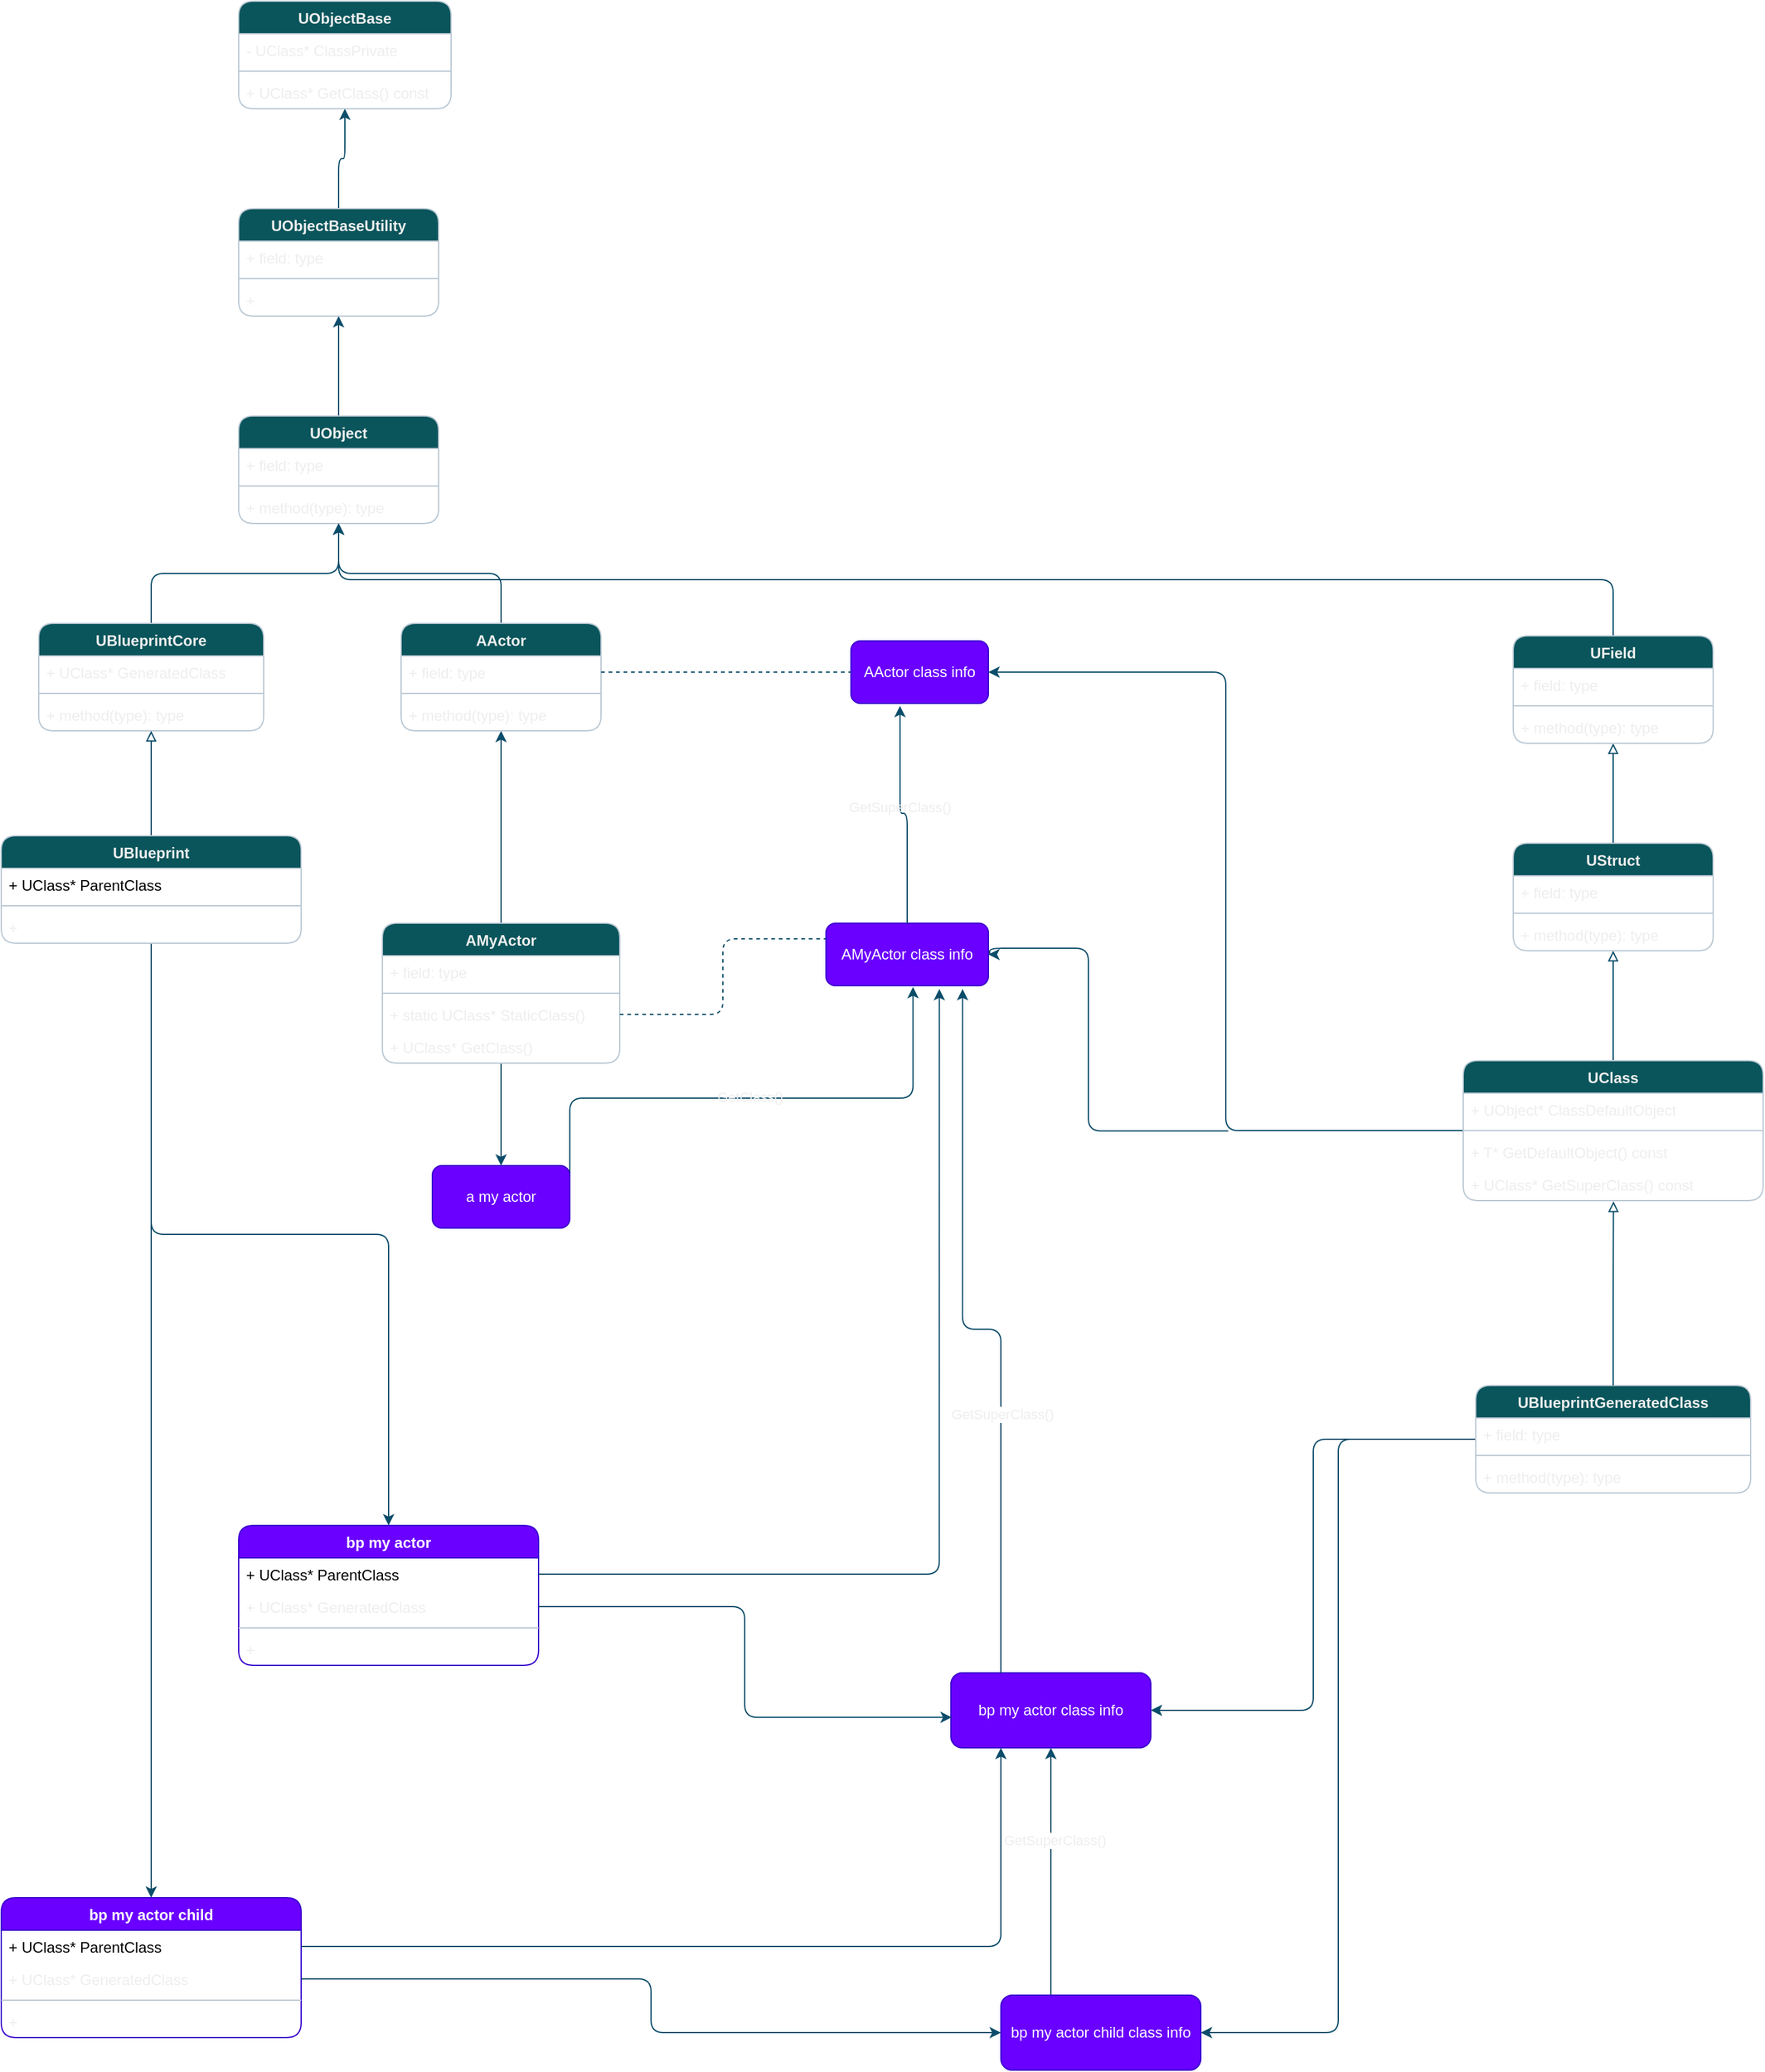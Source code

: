<mxfile version="24.4.0" type="device">
  <diagram name="Page-1" id="aXxR30FKltMJqdQgvTbn">
    <mxGraphModel dx="2074" dy="1614" grid="1" gridSize="10" guides="1" tooltips="1" connect="1" arrows="1" fold="1" page="0" pageScale="1" pageWidth="850" pageHeight="1100" math="0" shadow="0">
      <root>
        <mxCell id="0" />
        <mxCell id="1" parent="0" />
        <mxCell id="nMPPfmL9LlmeurKJ44Nz-32" value="" style="edgeStyle=orthogonalEdgeStyle;rounded=1;orthogonalLoop=1;jettySize=auto;html=1;labelBackgroundColor=none;strokeColor=#0B4D6A;fontColor=default;" parent="1" source="nMPPfmL9LlmeurKJ44Nz-8" target="nMPPfmL9LlmeurKJ44Nz-28" edge="1">
          <mxGeometry relative="1" as="geometry" />
        </mxCell>
        <mxCell id="nMPPfmL9LlmeurKJ44Nz-8" value="UBlueprintCore" style="swimlane;fontStyle=1;align=center;verticalAlign=top;childLayout=stackLayout;horizontal=1;startSize=26;horizontalStack=0;resizeParent=1;resizeParentMax=0;resizeLast=0;collapsible=1;marginBottom=0;whiteSpace=wrap;html=1;labelBackgroundColor=none;fillColor=#09555B;strokeColor=#BAC8D3;fontColor=#EEEEEE;rounded=1;" parent="1" vertex="1">
          <mxGeometry x="150" y="130" width="180" height="86" as="geometry" />
        </mxCell>
        <mxCell id="nMPPfmL9LlmeurKJ44Nz-9" value="+ UClass* GeneratedClass" style="text;strokeColor=none;fillColor=none;align=left;verticalAlign=top;spacingLeft=4;spacingRight=4;overflow=hidden;rotatable=0;points=[[0,0.5],[1,0.5]];portConstraint=eastwest;whiteSpace=wrap;html=1;labelBackgroundColor=none;fontColor=#EEEEEE;rounded=1;" parent="nMPPfmL9LlmeurKJ44Nz-8" vertex="1">
          <mxGeometry y="26" width="180" height="26" as="geometry" />
        </mxCell>
        <mxCell id="nMPPfmL9LlmeurKJ44Nz-10" value="" style="line;strokeWidth=1;fillColor=none;align=left;verticalAlign=middle;spacingTop=-1;spacingLeft=3;spacingRight=3;rotatable=0;labelPosition=right;points=[];portConstraint=eastwest;strokeColor=#BAC8D3;labelBackgroundColor=none;fontColor=#EEEEEE;rounded=1;" parent="nMPPfmL9LlmeurKJ44Nz-8" vertex="1">
          <mxGeometry y="52" width="180" height="8" as="geometry" />
        </mxCell>
        <mxCell id="nMPPfmL9LlmeurKJ44Nz-11" value="+ method(type): type" style="text;strokeColor=none;fillColor=none;align=left;verticalAlign=top;spacingLeft=4;spacingRight=4;overflow=hidden;rotatable=0;points=[[0,0.5],[1,0.5]];portConstraint=eastwest;whiteSpace=wrap;html=1;labelBackgroundColor=none;fontColor=#EEEEEE;rounded=1;" parent="nMPPfmL9LlmeurKJ44Nz-8" vertex="1">
          <mxGeometry y="60" width="180" height="26" as="geometry" />
        </mxCell>
        <mxCell id="LPlyv8Sqzmr4wHO1k-9q-78" style="edgeStyle=orthogonalEdgeStyle;rounded=1;orthogonalLoop=1;jettySize=auto;html=1;entryX=1;entryY=0.5;entryDx=0;entryDy=0;strokeColor=#0B4D6A;" parent="1" source="nMPPfmL9LlmeurKJ44Nz-23" target="LPlyv8Sqzmr4wHO1k-9q-77" edge="1">
          <mxGeometry relative="1" as="geometry" />
        </mxCell>
        <mxCell id="LPlyv8Sqzmr4wHO1k-9q-83" style="edgeStyle=orthogonalEdgeStyle;rounded=1;orthogonalLoop=1;jettySize=auto;html=1;entryX=1;entryY=0.5;entryDx=0;entryDy=0;strokeColor=#0B4D6A;" parent="1" source="nMPPfmL9LlmeurKJ44Nz-23" target="LPlyv8Sqzmr4wHO1k-9q-82" edge="1">
          <mxGeometry relative="1" as="geometry" />
        </mxCell>
        <mxCell id="nMPPfmL9LlmeurKJ44Nz-23" value="UBlueprintGeneratedClass" style="swimlane;fontStyle=1;align=center;verticalAlign=top;childLayout=stackLayout;horizontal=1;startSize=26;horizontalStack=0;resizeParent=1;resizeParentMax=0;resizeLast=0;collapsible=1;marginBottom=0;whiteSpace=wrap;html=1;labelBackgroundColor=none;fillColor=#09555B;strokeColor=#BAC8D3;fontColor=#EEEEEE;rounded=1;" parent="1" vertex="1">
          <mxGeometry x="1300" y="740" width="220" height="86" as="geometry" />
        </mxCell>
        <mxCell id="nMPPfmL9LlmeurKJ44Nz-24" value="+ field: type" style="text;strokeColor=none;fillColor=none;align=left;verticalAlign=top;spacingLeft=4;spacingRight=4;overflow=hidden;rotatable=0;points=[[0,0.5],[1,0.5]];portConstraint=eastwest;whiteSpace=wrap;html=1;labelBackgroundColor=none;fontColor=#EEEEEE;rounded=1;" parent="nMPPfmL9LlmeurKJ44Nz-23" vertex="1">
          <mxGeometry y="26" width="220" height="26" as="geometry" />
        </mxCell>
        <mxCell id="nMPPfmL9LlmeurKJ44Nz-25" value="" style="line;strokeWidth=1;fillColor=none;align=left;verticalAlign=middle;spacingTop=-1;spacingLeft=3;spacingRight=3;rotatable=0;labelPosition=right;points=[];portConstraint=eastwest;strokeColor=#BAC8D3;labelBackgroundColor=none;fontColor=#EEEEEE;rounded=1;" parent="nMPPfmL9LlmeurKJ44Nz-23" vertex="1">
          <mxGeometry y="52" width="220" height="8" as="geometry" />
        </mxCell>
        <mxCell id="nMPPfmL9LlmeurKJ44Nz-26" value="+ method(type): type" style="text;strokeColor=none;fillColor=none;align=left;verticalAlign=top;spacingLeft=4;spacingRight=4;overflow=hidden;rotatable=0;points=[[0,0.5],[1,0.5]];portConstraint=eastwest;whiteSpace=wrap;html=1;labelBackgroundColor=none;fontColor=#EEEEEE;rounded=1;" parent="nMPPfmL9LlmeurKJ44Nz-23" vertex="1">
          <mxGeometry y="60" width="220" height="26" as="geometry" />
        </mxCell>
        <mxCell id="LPlyv8Sqzmr4wHO1k-9q-5" value="" style="edgeStyle=orthogonalEdgeStyle;rounded=1;orthogonalLoop=1;jettySize=auto;html=1;labelBackgroundColor=none;strokeColor=#0B4D6A;fontColor=default;" parent="1" source="nMPPfmL9LlmeurKJ44Nz-28" target="LPlyv8Sqzmr4wHO1k-9q-1" edge="1">
          <mxGeometry relative="1" as="geometry" />
        </mxCell>
        <mxCell id="nMPPfmL9LlmeurKJ44Nz-28" value="UObject" style="swimlane;fontStyle=1;align=center;verticalAlign=top;childLayout=stackLayout;horizontal=1;startSize=26;horizontalStack=0;resizeParent=1;resizeParentMax=0;resizeLast=0;collapsible=1;marginBottom=0;whiteSpace=wrap;html=1;labelBackgroundColor=none;fillColor=#09555B;strokeColor=#BAC8D3;fontColor=#EEEEEE;rounded=1;" parent="1" vertex="1">
          <mxGeometry x="310" y="-36" width="160" height="86" as="geometry" />
        </mxCell>
        <mxCell id="nMPPfmL9LlmeurKJ44Nz-29" value="+ field: type" style="text;strokeColor=none;fillColor=none;align=left;verticalAlign=top;spacingLeft=4;spacingRight=4;overflow=hidden;rotatable=0;points=[[0,0.5],[1,0.5]];portConstraint=eastwest;whiteSpace=wrap;html=1;labelBackgroundColor=none;fontColor=#EEEEEE;rounded=1;" parent="nMPPfmL9LlmeurKJ44Nz-28" vertex="1">
          <mxGeometry y="26" width="160" height="26" as="geometry" />
        </mxCell>
        <mxCell id="nMPPfmL9LlmeurKJ44Nz-30" value="" style="line;strokeWidth=1;fillColor=none;align=left;verticalAlign=middle;spacingTop=-1;spacingLeft=3;spacingRight=3;rotatable=0;labelPosition=right;points=[];portConstraint=eastwest;strokeColor=#BAC8D3;labelBackgroundColor=none;fontColor=#EEEEEE;rounded=1;" parent="nMPPfmL9LlmeurKJ44Nz-28" vertex="1">
          <mxGeometry y="52" width="160" height="8" as="geometry" />
        </mxCell>
        <mxCell id="nMPPfmL9LlmeurKJ44Nz-31" value="+ method(type): type" style="text;strokeColor=none;fillColor=none;align=left;verticalAlign=top;spacingLeft=4;spacingRight=4;overflow=hidden;rotatable=0;points=[[0,0.5],[1,0.5]];portConstraint=eastwest;whiteSpace=wrap;html=1;labelBackgroundColor=none;fontColor=#EEEEEE;rounded=1;" parent="nMPPfmL9LlmeurKJ44Nz-28" vertex="1">
          <mxGeometry y="60" width="160" height="26" as="geometry" />
        </mxCell>
        <mxCell id="nMPPfmL9LlmeurKJ44Nz-52" value="" style="edgeStyle=orthogonalEdgeStyle;rounded=1;orthogonalLoop=1;jettySize=auto;html=1;labelBackgroundColor=none;strokeColor=#0B4D6A;fontColor=default;" parent="1" source="nMPPfmL9LlmeurKJ44Nz-48" target="nMPPfmL9LlmeurKJ44Nz-44" edge="1">
          <mxGeometry relative="1" as="geometry" />
        </mxCell>
        <mxCell id="nMPPfmL9LlmeurKJ44Nz-53" style="edgeStyle=orthogonalEdgeStyle;rounded=1;orthogonalLoop=1;jettySize=auto;html=1;exitX=0.5;exitY=0;exitDx=0;exitDy=0;labelBackgroundColor=none;strokeColor=#0B4D6A;fontColor=default;" parent="1" source="nMPPfmL9LlmeurKJ44Nz-44" target="nMPPfmL9LlmeurKJ44Nz-28" edge="1">
          <mxGeometry relative="1" as="geometry" />
        </mxCell>
        <mxCell id="nMPPfmL9LlmeurKJ44Nz-44" value="AActor" style="swimlane;fontStyle=1;align=center;verticalAlign=top;childLayout=stackLayout;horizontal=1;startSize=26;horizontalStack=0;resizeParent=1;resizeParentMax=0;resizeLast=0;collapsible=1;marginBottom=0;whiteSpace=wrap;html=1;labelBackgroundColor=none;fillColor=#09555B;strokeColor=#BAC8D3;fontColor=#EEEEEE;rounded=1;" parent="1" vertex="1">
          <mxGeometry x="440" y="130" width="160" height="86" as="geometry" />
        </mxCell>
        <mxCell id="nMPPfmL9LlmeurKJ44Nz-45" value="+ field: type" style="text;strokeColor=none;fillColor=none;align=left;verticalAlign=top;spacingLeft=4;spacingRight=4;overflow=hidden;rotatable=0;points=[[0,0.5],[1,0.5]];portConstraint=eastwest;whiteSpace=wrap;html=1;labelBackgroundColor=none;fontColor=#EEEEEE;rounded=1;" parent="nMPPfmL9LlmeurKJ44Nz-44" vertex="1">
          <mxGeometry y="26" width="160" height="26" as="geometry" />
        </mxCell>
        <mxCell id="nMPPfmL9LlmeurKJ44Nz-46" value="" style="line;strokeWidth=1;fillColor=none;align=left;verticalAlign=middle;spacingTop=-1;spacingLeft=3;spacingRight=3;rotatable=0;labelPosition=right;points=[];portConstraint=eastwest;strokeColor=#BAC8D3;labelBackgroundColor=none;fontColor=#EEEEEE;rounded=1;" parent="nMPPfmL9LlmeurKJ44Nz-44" vertex="1">
          <mxGeometry y="52" width="160" height="8" as="geometry" />
        </mxCell>
        <mxCell id="nMPPfmL9LlmeurKJ44Nz-47" value="+ method(type): type" style="text;strokeColor=none;fillColor=none;align=left;verticalAlign=top;spacingLeft=4;spacingRight=4;overflow=hidden;rotatable=0;points=[[0,0.5],[1,0.5]];portConstraint=eastwest;whiteSpace=wrap;html=1;labelBackgroundColor=none;fontColor=#EEEEEE;rounded=1;" parent="nMPPfmL9LlmeurKJ44Nz-44" vertex="1">
          <mxGeometry y="60" width="160" height="26" as="geometry" />
        </mxCell>
        <mxCell id="LPlyv8Sqzmr4wHO1k-9q-15" value="" style="edgeStyle=orthogonalEdgeStyle;rounded=1;orthogonalLoop=1;jettySize=auto;html=1;entryX=0.5;entryY=0;entryDx=0;entryDy=0;labelBackgroundColor=none;strokeColor=#0B4D6A;fontColor=default;" parent="1" source="nMPPfmL9LlmeurKJ44Nz-48" target="LPlyv8Sqzmr4wHO1k-9q-25" edge="1">
          <mxGeometry relative="1" as="geometry">
            <mxPoint x="545.0" y="514" as="targetPoint" />
          </mxGeometry>
        </mxCell>
        <mxCell id="nMPPfmL9LlmeurKJ44Nz-48" value="AMyActor" style="swimlane;fontStyle=1;align=center;verticalAlign=top;childLayout=stackLayout;horizontal=1;startSize=26;horizontalStack=0;resizeParent=1;resizeParentMax=0;resizeLast=0;collapsible=1;marginBottom=0;whiteSpace=wrap;html=1;labelBackgroundColor=none;fillColor=#09555B;strokeColor=#BAC8D3;fontColor=#EEEEEE;rounded=1;" parent="1" vertex="1">
          <mxGeometry x="425" y="370" width="190" height="112" as="geometry" />
        </mxCell>
        <mxCell id="nMPPfmL9LlmeurKJ44Nz-49" value="+ field: type" style="text;strokeColor=none;fillColor=none;align=left;verticalAlign=top;spacingLeft=4;spacingRight=4;overflow=hidden;rotatable=0;points=[[0,0.5],[1,0.5]];portConstraint=eastwest;whiteSpace=wrap;html=1;labelBackgroundColor=none;fontColor=#EEEEEE;rounded=1;" parent="nMPPfmL9LlmeurKJ44Nz-48" vertex="1">
          <mxGeometry y="26" width="190" height="26" as="geometry" />
        </mxCell>
        <mxCell id="nMPPfmL9LlmeurKJ44Nz-50" value="" style="line;strokeWidth=1;fillColor=none;align=left;verticalAlign=middle;spacingTop=-1;spacingLeft=3;spacingRight=3;rotatable=0;labelPosition=right;points=[];portConstraint=eastwest;strokeColor=#BAC8D3;labelBackgroundColor=none;fontColor=#EEEEEE;rounded=1;" parent="nMPPfmL9LlmeurKJ44Nz-48" vertex="1">
          <mxGeometry y="52" width="190" height="8" as="geometry" />
        </mxCell>
        <mxCell id="nMPPfmL9LlmeurKJ44Nz-51" value="+ static UClass* StaticClass()" style="text;strokeColor=none;fillColor=none;align=left;verticalAlign=top;spacingLeft=4;spacingRight=4;overflow=hidden;rotatable=0;points=[[0,0.5],[1,0.5]];portConstraint=eastwest;whiteSpace=wrap;html=1;labelBackgroundColor=none;fontColor=#EEEEEE;rounded=1;" parent="nMPPfmL9LlmeurKJ44Nz-48" vertex="1">
          <mxGeometry y="60" width="190" height="26" as="geometry" />
        </mxCell>
        <mxCell id="LPlyv8Sqzmr4wHO1k-9q-24" value="+ UClass* GetClass()" style="text;strokeColor=none;fillColor=none;align=left;verticalAlign=top;spacingLeft=4;spacingRight=4;overflow=hidden;rotatable=0;points=[[0,0.5],[1,0.5]];portConstraint=eastwest;whiteSpace=wrap;html=1;labelBackgroundColor=none;fontColor=#EEEEEE;rounded=1;" parent="nMPPfmL9LlmeurKJ44Nz-48" vertex="1">
          <mxGeometry y="86" width="190" height="26" as="geometry" />
        </mxCell>
        <mxCell id="nMPPfmL9LlmeurKJ44Nz-62" value="" style="edgeStyle=orthogonalEdgeStyle;rounded=1;orthogonalLoop=1;jettySize=auto;html=1;endArrow=block;endFill=0;labelBackgroundColor=none;strokeColor=#0B4D6A;fontColor=default;" parent="1" source="nMPPfmL9LlmeurKJ44Nz-58" target="nMPPfmL9LlmeurKJ44Nz-54" edge="1">
          <mxGeometry relative="1" as="geometry" />
        </mxCell>
        <mxCell id="nMPPfmL9LlmeurKJ44Nz-68" style="edgeStyle=orthogonalEdgeStyle;rounded=1;orthogonalLoop=1;jettySize=auto;html=1;exitX=0.5;exitY=0;exitDx=0;exitDy=0;labelBackgroundColor=none;strokeColor=#0B4D6A;fontColor=default;" parent="1" source="nMPPfmL9LlmeurKJ44Nz-54" target="nMPPfmL9LlmeurKJ44Nz-28" edge="1">
          <mxGeometry relative="1" as="geometry" />
        </mxCell>
        <mxCell id="nMPPfmL9LlmeurKJ44Nz-54" value="UField" style="swimlane;fontStyle=1;align=center;verticalAlign=top;childLayout=stackLayout;horizontal=1;startSize=26;horizontalStack=0;resizeParent=1;resizeParentMax=0;resizeLast=0;collapsible=1;marginBottom=0;whiteSpace=wrap;html=1;labelBackgroundColor=none;fillColor=#09555B;strokeColor=#BAC8D3;fontColor=#EEEEEE;rounded=1;" parent="1" vertex="1">
          <mxGeometry x="1330" y="140" width="160" height="86" as="geometry" />
        </mxCell>
        <mxCell id="nMPPfmL9LlmeurKJ44Nz-55" value="+ field: type" style="text;strokeColor=none;fillColor=none;align=left;verticalAlign=top;spacingLeft=4;spacingRight=4;overflow=hidden;rotatable=0;points=[[0,0.5],[1,0.5]];portConstraint=eastwest;whiteSpace=wrap;html=1;labelBackgroundColor=none;fontColor=#EEEEEE;rounded=1;" parent="nMPPfmL9LlmeurKJ44Nz-54" vertex="1">
          <mxGeometry y="26" width="160" height="26" as="geometry" />
        </mxCell>
        <mxCell id="nMPPfmL9LlmeurKJ44Nz-56" value="" style="line;strokeWidth=1;fillColor=none;align=left;verticalAlign=middle;spacingTop=-1;spacingLeft=3;spacingRight=3;rotatable=0;labelPosition=right;points=[];portConstraint=eastwest;strokeColor=#BAC8D3;labelBackgroundColor=none;fontColor=#EEEEEE;rounded=1;" parent="nMPPfmL9LlmeurKJ44Nz-54" vertex="1">
          <mxGeometry y="52" width="160" height="8" as="geometry" />
        </mxCell>
        <mxCell id="nMPPfmL9LlmeurKJ44Nz-57" value="+ method(type): type" style="text;strokeColor=none;fillColor=none;align=left;verticalAlign=top;spacingLeft=4;spacingRight=4;overflow=hidden;rotatable=0;points=[[0,0.5],[1,0.5]];portConstraint=eastwest;whiteSpace=wrap;html=1;labelBackgroundColor=none;fontColor=#EEEEEE;rounded=1;" parent="nMPPfmL9LlmeurKJ44Nz-54" vertex="1">
          <mxGeometry y="60" width="160" height="26" as="geometry" />
        </mxCell>
        <mxCell id="nMPPfmL9LlmeurKJ44Nz-67" value="" style="edgeStyle=orthogonalEdgeStyle;rounded=1;orthogonalLoop=1;jettySize=auto;html=1;endArrow=block;endFill=0;labelBackgroundColor=none;strokeColor=#0B4D6A;fontColor=default;" parent="1" source="nMPPfmL9LlmeurKJ44Nz-63" target="nMPPfmL9LlmeurKJ44Nz-58" edge="1">
          <mxGeometry relative="1" as="geometry" />
        </mxCell>
        <mxCell id="nMPPfmL9LlmeurKJ44Nz-58" value="UStruct" style="swimlane;fontStyle=1;align=center;verticalAlign=top;childLayout=stackLayout;horizontal=1;startSize=26;horizontalStack=0;resizeParent=1;resizeParentMax=0;resizeLast=0;collapsible=1;marginBottom=0;whiteSpace=wrap;html=1;labelBackgroundColor=none;fillColor=#09555B;strokeColor=#BAC8D3;fontColor=#EEEEEE;rounded=1;" parent="1" vertex="1">
          <mxGeometry x="1330" y="306" width="160" height="86" as="geometry">
            <mxRectangle x="1100" y="306" width="80" height="30" as="alternateBounds" />
          </mxGeometry>
        </mxCell>
        <mxCell id="nMPPfmL9LlmeurKJ44Nz-59" value="+ field: type" style="text;strokeColor=none;fillColor=none;align=left;verticalAlign=top;spacingLeft=4;spacingRight=4;overflow=hidden;rotatable=0;points=[[0,0.5],[1,0.5]];portConstraint=eastwest;whiteSpace=wrap;html=1;labelBackgroundColor=none;fontColor=#EEEEEE;rounded=1;" parent="nMPPfmL9LlmeurKJ44Nz-58" vertex="1">
          <mxGeometry y="26" width="160" height="26" as="geometry" />
        </mxCell>
        <mxCell id="nMPPfmL9LlmeurKJ44Nz-60" value="" style="line;strokeWidth=1;fillColor=none;align=left;verticalAlign=middle;spacingTop=-1;spacingLeft=3;spacingRight=3;rotatable=0;labelPosition=right;points=[];portConstraint=eastwest;strokeColor=#BAC8D3;labelBackgroundColor=none;fontColor=#EEEEEE;rounded=1;" parent="nMPPfmL9LlmeurKJ44Nz-58" vertex="1">
          <mxGeometry y="52" width="160" height="8" as="geometry" />
        </mxCell>
        <mxCell id="nMPPfmL9LlmeurKJ44Nz-61" value="+ method(type): type" style="text;strokeColor=none;fillColor=none;align=left;verticalAlign=top;spacingLeft=4;spacingRight=4;overflow=hidden;rotatable=0;points=[[0,0.5],[1,0.5]];portConstraint=eastwest;whiteSpace=wrap;html=1;labelBackgroundColor=none;fontColor=#EEEEEE;rounded=1;" parent="nMPPfmL9LlmeurKJ44Nz-58" vertex="1">
          <mxGeometry y="60" width="160" height="26" as="geometry" />
        </mxCell>
        <mxCell id="LPlyv8Sqzmr4wHO1k-9q-20" value="" style="edgeStyle=orthogonalEdgeStyle;rounded=1;orthogonalLoop=1;jettySize=auto;html=1;exitX=0.008;exitY=-0.184;exitDx=0;exitDy=0;exitPerimeter=0;labelBackgroundColor=none;strokeColor=#0B4D6A;fontColor=default;entryX=1;entryY=0.5;entryDx=0;entryDy=0;" parent="1" target="LPlyv8Sqzmr4wHO1k-9q-26" edge="1">
          <mxGeometry relative="1" as="geometry">
            <mxPoint x="1101.92" y="536.216" as="sourcePoint" />
            <mxPoint x="911" y="400" as="targetPoint" />
            <Array as="points">
              <mxPoint x="990" y="536" />
              <mxPoint x="990" y="390" />
              <mxPoint x="911" y="390" />
            </Array>
          </mxGeometry>
        </mxCell>
        <mxCell id="LPlyv8Sqzmr4wHO1k-9q-34" style="edgeStyle=orthogonalEdgeStyle;rounded=1;orthogonalLoop=1;jettySize=auto;html=1;exitX=0;exitY=0.5;exitDx=0;exitDy=0;entryX=1;entryY=0.5;entryDx=0;entryDy=0;labelBackgroundColor=none;strokeColor=#0B4D6A;fontColor=default;" parent="1" source="nMPPfmL9LlmeurKJ44Nz-63" target="LPlyv8Sqzmr4wHO1k-9q-32" edge="1">
          <mxGeometry relative="1" as="geometry" />
        </mxCell>
        <mxCell id="nMPPfmL9LlmeurKJ44Nz-63" value="UClass" style="swimlane;fontStyle=1;align=center;verticalAlign=top;childLayout=stackLayout;horizontal=1;startSize=26;horizontalStack=0;resizeParent=1;resizeParentMax=0;resizeLast=0;collapsible=1;marginBottom=0;whiteSpace=wrap;html=1;labelBackgroundColor=none;fillColor=#09555B;strokeColor=#BAC8D3;fontColor=#EEEEEE;rounded=1;" parent="1" vertex="1">
          <mxGeometry x="1290" y="480" width="240" height="112" as="geometry" />
        </mxCell>
        <mxCell id="nMPPfmL9LlmeurKJ44Nz-64" value="+ UObject* ClassDefaultObject" style="text;strokeColor=none;fillColor=none;align=left;verticalAlign=top;spacingLeft=4;spacingRight=4;overflow=hidden;rotatable=0;points=[[0,0.5],[1,0.5]];portConstraint=eastwest;whiteSpace=wrap;html=1;labelBackgroundColor=none;fontColor=#EEEEEE;rounded=1;" parent="nMPPfmL9LlmeurKJ44Nz-63" vertex="1">
          <mxGeometry y="26" width="240" height="26" as="geometry" />
        </mxCell>
        <mxCell id="nMPPfmL9LlmeurKJ44Nz-65" value="" style="line;strokeWidth=1;fillColor=none;align=left;verticalAlign=middle;spacingTop=-1;spacingLeft=3;spacingRight=3;rotatable=0;labelPosition=right;points=[];portConstraint=eastwest;strokeColor=#BAC8D3;labelBackgroundColor=none;fontColor=#EEEEEE;rounded=1;" parent="nMPPfmL9LlmeurKJ44Nz-63" vertex="1">
          <mxGeometry y="52" width="240" height="8" as="geometry" />
        </mxCell>
        <mxCell id="nMPPfmL9LlmeurKJ44Nz-66" value="+ T* GetDefaultObject() const" style="text;strokeColor=none;fillColor=none;align=left;verticalAlign=top;spacingLeft=4;spacingRight=4;overflow=hidden;rotatable=0;points=[[0,0.5],[1,0.5]];portConstraint=eastwest;whiteSpace=wrap;html=1;labelBackgroundColor=none;fontColor=#EEEEEE;rounded=1;" parent="nMPPfmL9LlmeurKJ44Nz-63" vertex="1">
          <mxGeometry y="60" width="240" height="26" as="geometry" />
        </mxCell>
        <mxCell id="LPlyv8Sqzmr4wHO1k-9q-31" value="+ UClass* GetSuperClass() const" style="text;strokeColor=none;fillColor=none;align=left;verticalAlign=top;spacingLeft=4;spacingRight=4;overflow=hidden;rotatable=0;points=[[0,0.5],[1,0.5]];portConstraint=eastwest;whiteSpace=wrap;html=1;labelBackgroundColor=none;fontColor=#EEEEEE;rounded=1;" parent="nMPPfmL9LlmeurKJ44Nz-63" vertex="1">
          <mxGeometry y="86" width="240" height="26" as="geometry" />
        </mxCell>
        <mxCell id="LPlyv8Sqzmr4wHO1k-9q-10" value="" style="edgeStyle=orthogonalEdgeStyle;rounded=1;orthogonalLoop=1;jettySize=auto;html=1;labelBackgroundColor=none;strokeColor=#0B4D6A;fontColor=default;" parent="1" source="LPlyv8Sqzmr4wHO1k-9q-1" target="LPlyv8Sqzmr4wHO1k-9q-6" edge="1">
          <mxGeometry relative="1" as="geometry" />
        </mxCell>
        <mxCell id="LPlyv8Sqzmr4wHO1k-9q-1" value="UObjectBaseUtility" style="swimlane;fontStyle=1;align=center;verticalAlign=top;childLayout=stackLayout;horizontal=1;startSize=26;horizontalStack=0;resizeParent=1;resizeParentMax=0;resizeLast=0;collapsible=1;marginBottom=0;whiteSpace=wrap;html=1;labelBackgroundColor=none;fillColor=#09555B;strokeColor=#BAC8D3;fontColor=#EEEEEE;rounded=1;" parent="1" vertex="1">
          <mxGeometry x="310" y="-202" width="160" height="86" as="geometry" />
        </mxCell>
        <mxCell id="LPlyv8Sqzmr4wHO1k-9q-2" value="+ field: type" style="text;strokeColor=none;fillColor=none;align=left;verticalAlign=top;spacingLeft=4;spacingRight=4;overflow=hidden;rotatable=0;points=[[0,0.5],[1,0.5]];portConstraint=eastwest;whiteSpace=wrap;html=1;labelBackgroundColor=none;fontColor=#EEEEEE;rounded=1;" parent="LPlyv8Sqzmr4wHO1k-9q-1" vertex="1">
          <mxGeometry y="26" width="160" height="26" as="geometry" />
        </mxCell>
        <mxCell id="LPlyv8Sqzmr4wHO1k-9q-3" value="" style="line;strokeWidth=1;fillColor=none;align=left;verticalAlign=middle;spacingTop=-1;spacingLeft=3;spacingRight=3;rotatable=0;labelPosition=right;points=[];portConstraint=eastwest;strokeColor=#BAC8D3;labelBackgroundColor=none;fontColor=#EEEEEE;rounded=1;" parent="LPlyv8Sqzmr4wHO1k-9q-1" vertex="1">
          <mxGeometry y="52" width="160" height="8" as="geometry" />
        </mxCell>
        <mxCell id="LPlyv8Sqzmr4wHO1k-9q-4" value="+&amp;nbsp;" style="text;strokeColor=none;fillColor=none;align=left;verticalAlign=top;spacingLeft=4;spacingRight=4;overflow=hidden;rotatable=0;points=[[0,0.5],[1,0.5]];portConstraint=eastwest;whiteSpace=wrap;html=1;labelBackgroundColor=none;fontColor=#EEEEEE;rounded=1;" parent="LPlyv8Sqzmr4wHO1k-9q-1" vertex="1">
          <mxGeometry y="60" width="160" height="26" as="geometry" />
        </mxCell>
        <mxCell id="LPlyv8Sqzmr4wHO1k-9q-6" value="UObjectBase" style="swimlane;fontStyle=1;align=center;verticalAlign=top;childLayout=stackLayout;horizontal=1;startSize=26;horizontalStack=0;resizeParent=1;resizeParentMax=0;resizeLast=0;collapsible=1;marginBottom=0;whiteSpace=wrap;html=1;labelBackgroundColor=none;fillColor=#09555B;strokeColor=#BAC8D3;fontColor=#EEEEEE;rounded=1;" parent="1" vertex="1">
          <mxGeometry x="310" y="-368" width="170" height="86" as="geometry" />
        </mxCell>
        <mxCell id="LPlyv8Sqzmr4wHO1k-9q-7" value="- UClass* ClassPrivate" style="text;strokeColor=none;fillColor=none;align=left;verticalAlign=top;spacingLeft=4;spacingRight=4;overflow=hidden;rotatable=0;points=[[0,0.5],[1,0.5]];portConstraint=eastwest;whiteSpace=wrap;html=1;labelBackgroundColor=none;fontColor=#EEEEEE;rounded=1;" parent="LPlyv8Sqzmr4wHO1k-9q-6" vertex="1">
          <mxGeometry y="26" width="170" height="26" as="geometry" />
        </mxCell>
        <mxCell id="LPlyv8Sqzmr4wHO1k-9q-8" value="" style="line;strokeWidth=1;fillColor=none;align=left;verticalAlign=middle;spacingTop=-1;spacingLeft=3;spacingRight=3;rotatable=0;labelPosition=right;points=[];portConstraint=eastwest;strokeColor=#BAC8D3;labelBackgroundColor=none;fontColor=#EEEEEE;rounded=1;" parent="LPlyv8Sqzmr4wHO1k-9q-6" vertex="1">
          <mxGeometry y="52" width="170" height="8" as="geometry" />
        </mxCell>
        <mxCell id="LPlyv8Sqzmr4wHO1k-9q-9" value="+ UClass* GetClass() const" style="text;strokeColor=none;fillColor=none;align=left;verticalAlign=top;spacingLeft=4;spacingRight=4;overflow=hidden;rotatable=0;points=[[0,0.5],[1,0.5]];portConstraint=eastwest;whiteSpace=wrap;html=1;labelBackgroundColor=none;fontColor=#EEEEEE;rounded=1;" parent="LPlyv8Sqzmr4wHO1k-9q-6" vertex="1">
          <mxGeometry y="60" width="170" height="26" as="geometry" />
        </mxCell>
        <mxCell id="LPlyv8Sqzmr4wHO1k-9q-27" style="edgeStyle=orthogonalEdgeStyle;rounded=1;orthogonalLoop=1;jettySize=auto;html=1;exitX=1;exitY=0.25;exitDx=0;exitDy=0;entryX=0.536;entryY=1.02;entryDx=0;entryDy=0;entryPerimeter=0;labelBackgroundColor=none;strokeColor=#0B4D6A;fontColor=default;" parent="1" source="LPlyv8Sqzmr4wHO1k-9q-25" target="LPlyv8Sqzmr4wHO1k-9q-26" edge="1">
          <mxGeometry relative="1" as="geometry">
            <mxPoint x="810" y="540" as="targetPoint" />
            <Array as="points">
              <mxPoint x="575" y="510" />
              <mxPoint x="850" y="510" />
            </Array>
          </mxGeometry>
        </mxCell>
        <mxCell id="LPlyv8Sqzmr4wHO1k-9q-29" value="GetClass()" style="edgeLabel;html=1;align=center;verticalAlign=middle;resizable=0;points=[];labelBackgroundColor=none;fontColor=#EEEEEE;rounded=1;" parent="LPlyv8Sqzmr4wHO1k-9q-27" vertex="1" connectable="0">
          <mxGeometry x="-0.022" y="1" relative="1" as="geometry">
            <mxPoint as="offset" />
          </mxGeometry>
        </mxCell>
        <mxCell id="LPlyv8Sqzmr4wHO1k-9q-25" value="a my actor" style="html=1;whiteSpace=wrap;labelBackgroundColor=none;fillColor=#6a00ff;strokeColor=#3700CC;fontColor=#ffffff;rounded=1;" parent="1" vertex="1">
          <mxGeometry x="465" y="564" width="110" height="50" as="geometry" />
        </mxCell>
        <mxCell id="LPlyv8Sqzmr4wHO1k-9q-26" value="AMyActor class info" style="html=1;whiteSpace=wrap;labelBackgroundColor=none;fillColor=#6a00ff;strokeColor=#3700CC;fontColor=#ffffff;rounded=1;" parent="1" vertex="1">
          <mxGeometry x="780" y="370" width="130" height="50" as="geometry" />
        </mxCell>
        <mxCell id="LPlyv8Sqzmr4wHO1k-9q-30" style="edgeStyle=orthogonalEdgeStyle;rounded=1;orthogonalLoop=1;jettySize=auto;html=1;exitX=1;exitY=0.5;exitDx=0;exitDy=0;entryX=0;entryY=0.25;entryDx=0;entryDy=0;dashed=1;endArrow=none;endFill=0;labelBackgroundColor=none;strokeColor=#0B4D6A;fontColor=default;" parent="1" source="nMPPfmL9LlmeurKJ44Nz-51" target="LPlyv8Sqzmr4wHO1k-9q-26" edge="1">
          <mxGeometry relative="1" as="geometry" />
        </mxCell>
        <mxCell id="LPlyv8Sqzmr4wHO1k-9q-32" value="AActor class info" style="html=1;whiteSpace=wrap;labelBackgroundColor=none;fillColor=#6a00ff;strokeColor=#3700CC;fontColor=#ffffff;rounded=1;" parent="1" vertex="1">
          <mxGeometry x="800" y="144" width="110" height="50" as="geometry" />
        </mxCell>
        <mxCell id="LPlyv8Sqzmr4wHO1k-9q-33" style="edgeStyle=orthogonalEdgeStyle;rounded=1;orthogonalLoop=1;jettySize=auto;html=1;exitX=1;exitY=0.5;exitDx=0;exitDy=0;entryX=0;entryY=0.5;entryDx=0;entryDy=0;dashed=1;endArrow=none;endFill=0;labelBackgroundColor=none;strokeColor=#0B4D6A;fontColor=default;" parent="1" source="nMPPfmL9LlmeurKJ44Nz-45" target="LPlyv8Sqzmr4wHO1k-9q-32" edge="1">
          <mxGeometry relative="1" as="geometry" />
        </mxCell>
        <mxCell id="LPlyv8Sqzmr4wHO1k-9q-35" style="edgeStyle=orthogonalEdgeStyle;rounded=1;orthogonalLoop=1;jettySize=auto;html=1;exitX=0.5;exitY=0;exitDx=0;exitDy=0;entryX=0.357;entryY=1.041;entryDx=0;entryDy=0;entryPerimeter=0;labelBackgroundColor=none;strokeColor=#0B4D6A;fontColor=default;" parent="1" source="LPlyv8Sqzmr4wHO1k-9q-26" target="LPlyv8Sqzmr4wHO1k-9q-32" edge="1">
          <mxGeometry relative="1" as="geometry" />
        </mxCell>
        <mxCell id="LPlyv8Sqzmr4wHO1k-9q-36" value="GetSuperClass()" style="edgeLabel;html=1;align=center;verticalAlign=middle;resizable=0;points=[];labelBackgroundColor=none;fontColor=#EEEEEE;rounded=1;" parent="LPlyv8Sqzmr4wHO1k-9q-35" vertex="1" connectable="0">
          <mxGeometry x="0.097" y="1" relative="1" as="geometry">
            <mxPoint as="offset" />
          </mxGeometry>
        </mxCell>
        <mxCell id="LPlyv8Sqzmr4wHO1k-9q-49" style="edgeStyle=orthogonalEdgeStyle;rounded=1;orthogonalLoop=1;jettySize=auto;html=1;exitX=0.5;exitY=0;exitDx=0;exitDy=0;entryX=0.5;entryY=1;entryDx=0;entryDy=0;flowAnimation=0;endArrow=block;endFill=0;labelBackgroundColor=none;strokeColor=#0B4D6A;fontColor=default;" parent="1" source="LPlyv8Sqzmr4wHO1k-9q-39" target="nMPPfmL9LlmeurKJ44Nz-8" edge="1">
          <mxGeometry relative="1" as="geometry" />
        </mxCell>
        <mxCell id="LPlyv8Sqzmr4wHO1k-9q-58" value="" style="edgeStyle=orthogonalEdgeStyle;rounded=1;orthogonalLoop=1;jettySize=auto;html=1;strokeColor=#0B4D6A;" parent="1" source="LPlyv8Sqzmr4wHO1k-9q-39" target="LPlyv8Sqzmr4wHO1k-9q-51" edge="1">
          <mxGeometry relative="1" as="geometry" />
        </mxCell>
        <mxCell id="LPlyv8Sqzmr4wHO1k-9q-75" style="edgeStyle=orthogonalEdgeStyle;rounded=1;orthogonalLoop=1;jettySize=auto;html=1;entryX=0.5;entryY=0;entryDx=0;entryDy=0;strokeColor=#0B4D6A;" parent="1" source="LPlyv8Sqzmr4wHO1k-9q-39" target="LPlyv8Sqzmr4wHO1k-9q-68" edge="1">
          <mxGeometry relative="1" as="geometry" />
        </mxCell>
        <mxCell id="LPlyv8Sqzmr4wHO1k-9q-39" value="UBlueprint" style="swimlane;fontStyle=1;align=center;verticalAlign=top;childLayout=stackLayout;horizontal=1;startSize=26;horizontalStack=0;resizeParent=1;resizeParentMax=0;resizeLast=0;collapsible=1;marginBottom=0;whiteSpace=wrap;html=1;labelBackgroundColor=none;fillColor=#09555B;strokeColor=#BAC8D3;fontColor=#EEEEEE;rounded=1;" parent="1" vertex="1">
          <mxGeometry x="120" y="300" width="240" height="86" as="geometry" />
        </mxCell>
        <mxCell id="LPlyv8Sqzmr4wHO1k-9q-47" value="+ UClass* ParentClass" style="text;align=left;verticalAlign=top;spacingLeft=4;spacingRight=4;overflow=hidden;rotatable=0;points=[[0,0.5],[1,0.5]];portConstraint=eastwest;whiteSpace=wrap;html=1;labelBackgroundColor=none;rounded=1;dashed=1;" parent="LPlyv8Sqzmr4wHO1k-9q-39" vertex="1">
          <mxGeometry y="26" width="240" height="26" as="geometry" />
        </mxCell>
        <mxCell id="LPlyv8Sqzmr4wHO1k-9q-41" value="" style="line;strokeWidth=1;fillColor=none;align=left;verticalAlign=middle;spacingTop=-1;spacingLeft=3;spacingRight=3;rotatable=0;labelPosition=right;points=[];portConstraint=eastwest;strokeColor=#BAC8D3;labelBackgroundColor=none;fontColor=#EEEEEE;rounded=1;" parent="LPlyv8Sqzmr4wHO1k-9q-39" vertex="1">
          <mxGeometry y="52" width="240" height="8" as="geometry" />
        </mxCell>
        <mxCell id="LPlyv8Sqzmr4wHO1k-9q-42" value="+" style="text;strokeColor=none;fillColor=none;align=left;verticalAlign=top;spacingLeft=4;spacingRight=4;overflow=hidden;rotatable=0;points=[[0,0.5],[1,0.5]];portConstraint=eastwest;whiteSpace=wrap;html=1;labelBackgroundColor=none;fontColor=#EEEEEE;rounded=1;" parent="LPlyv8Sqzmr4wHO1k-9q-39" vertex="1">
          <mxGeometry y="60" width="240" height="26" as="geometry" />
        </mxCell>
        <mxCell id="LPlyv8Sqzmr4wHO1k-9q-48" style="edgeStyle=orthogonalEdgeStyle;rounded=1;orthogonalLoop=1;jettySize=auto;html=1;entryX=0.501;entryY=1.025;entryDx=0;entryDy=0;entryPerimeter=0;endArrow=block;endFill=0;labelBackgroundColor=none;strokeColor=#0B4D6A;fontColor=default;" parent="1" source="nMPPfmL9LlmeurKJ44Nz-23" target="LPlyv8Sqzmr4wHO1k-9q-31" edge="1">
          <mxGeometry relative="1" as="geometry" />
        </mxCell>
        <mxCell id="LPlyv8Sqzmr4wHO1k-9q-51" value="bp my actor" style="swimlane;fontStyle=1;align=center;verticalAlign=top;childLayout=stackLayout;horizontal=1;startSize=26;horizontalStack=0;resizeParent=1;resizeParentMax=0;resizeLast=0;collapsible=1;marginBottom=0;whiteSpace=wrap;html=1;labelBackgroundColor=none;fillColor=#6a00ff;strokeColor=#3700CC;rounded=1;fontColor=#ffffff;" parent="1" vertex="1">
          <mxGeometry x="310" y="852" width="240" height="112" as="geometry" />
        </mxCell>
        <mxCell id="LPlyv8Sqzmr4wHO1k-9q-55" value="+ UClass* ParentClass" style="text;align=left;verticalAlign=top;spacingLeft=4;spacingRight=4;overflow=hidden;rotatable=0;points=[[0,0.5],[1,0.5]];portConstraint=eastwest;whiteSpace=wrap;html=1;labelBackgroundColor=none;rounded=1;dashed=1;" parent="LPlyv8Sqzmr4wHO1k-9q-51" vertex="1">
          <mxGeometry y="26" width="240" height="26" as="geometry" />
        </mxCell>
        <mxCell id="LPlyv8Sqzmr4wHO1k-9q-53" value="+ UClass* GeneratedClass" style="text;strokeColor=none;fillColor=none;align=left;verticalAlign=top;spacingLeft=4;spacingRight=4;overflow=hidden;rotatable=0;points=[[0,0.5],[1,0.5]];portConstraint=eastwest;whiteSpace=wrap;html=1;labelBackgroundColor=none;fontColor=#EEEEEE;rounded=1;" parent="LPlyv8Sqzmr4wHO1k-9q-51" vertex="1">
          <mxGeometry y="52" width="240" height="26" as="geometry" />
        </mxCell>
        <mxCell id="LPlyv8Sqzmr4wHO1k-9q-56" value="" style="line;strokeWidth=1;fillColor=none;align=left;verticalAlign=middle;spacingTop=-1;spacingLeft=3;spacingRight=3;rotatable=0;labelPosition=right;points=[];portConstraint=eastwest;strokeColor=#BAC8D3;labelBackgroundColor=none;fontColor=#EEEEEE;rounded=1;" parent="LPlyv8Sqzmr4wHO1k-9q-51" vertex="1">
          <mxGeometry y="78" width="240" height="8" as="geometry" />
        </mxCell>
        <mxCell id="LPlyv8Sqzmr4wHO1k-9q-57" value="+" style="text;strokeColor=none;fillColor=none;align=left;verticalAlign=top;spacingLeft=4;spacingRight=4;overflow=hidden;rotatable=0;points=[[0,0.5],[1,0.5]];portConstraint=eastwest;whiteSpace=wrap;html=1;labelBackgroundColor=none;fontColor=#EEEEEE;rounded=1;" parent="LPlyv8Sqzmr4wHO1k-9q-51" vertex="1">
          <mxGeometry y="86" width="240" height="26" as="geometry" />
        </mxCell>
        <mxCell id="LPlyv8Sqzmr4wHO1k-9q-59" style="edgeStyle=orthogonalEdgeStyle;rounded=1;orthogonalLoop=1;jettySize=auto;html=1;exitX=1;exitY=0.5;exitDx=0;exitDy=0;entryX=0.698;entryY=1.053;entryDx=0;entryDy=0;entryPerimeter=0;strokeColor=#0B4D6A;" parent="1" source="LPlyv8Sqzmr4wHO1k-9q-55" target="LPlyv8Sqzmr4wHO1k-9q-26" edge="1">
          <mxGeometry relative="1" as="geometry">
            <Array as="points">
              <mxPoint x="871" y="891" />
            </Array>
          </mxGeometry>
        </mxCell>
        <mxCell id="LPlyv8Sqzmr4wHO1k-9q-68" value="bp my actor child" style="swimlane;fontStyle=1;align=center;verticalAlign=top;childLayout=stackLayout;horizontal=1;startSize=26;horizontalStack=0;resizeParent=1;resizeParentMax=0;resizeLast=0;collapsible=1;marginBottom=0;whiteSpace=wrap;html=1;labelBackgroundColor=none;fillColor=#6a00ff;strokeColor=#3700CC;rounded=1;fontColor=#ffffff;" parent="1" vertex="1">
          <mxGeometry x="120" y="1150" width="240" height="112" as="geometry" />
        </mxCell>
        <mxCell id="LPlyv8Sqzmr4wHO1k-9q-72" value="+ UClass* ParentClass" style="text;align=left;verticalAlign=top;spacingLeft=4;spacingRight=4;overflow=hidden;rotatable=0;points=[[0,0.5],[1,0.5]];portConstraint=eastwest;whiteSpace=wrap;html=1;labelBackgroundColor=none;rounded=1;dashed=1;" parent="LPlyv8Sqzmr4wHO1k-9q-68" vertex="1">
          <mxGeometry y="26" width="240" height="26" as="geometry" />
        </mxCell>
        <mxCell id="LPlyv8Sqzmr4wHO1k-9q-70" value="+ UClass* GeneratedClass" style="text;strokeColor=none;fillColor=none;align=left;verticalAlign=top;spacingLeft=4;spacingRight=4;overflow=hidden;rotatable=0;points=[[0,0.5],[1,0.5]];portConstraint=eastwest;whiteSpace=wrap;html=1;labelBackgroundColor=none;fontColor=#EEEEEE;rounded=1;" parent="LPlyv8Sqzmr4wHO1k-9q-68" vertex="1">
          <mxGeometry y="52" width="240" height="26" as="geometry" />
        </mxCell>
        <mxCell id="LPlyv8Sqzmr4wHO1k-9q-73" value="" style="line;strokeWidth=1;fillColor=none;align=left;verticalAlign=middle;spacingTop=-1;spacingLeft=3;spacingRight=3;rotatable=0;labelPosition=right;points=[];portConstraint=eastwest;strokeColor=#BAC8D3;labelBackgroundColor=none;fontColor=#EEEEEE;rounded=1;" parent="LPlyv8Sqzmr4wHO1k-9q-68" vertex="1">
          <mxGeometry y="78" width="240" height="8" as="geometry" />
        </mxCell>
        <mxCell id="LPlyv8Sqzmr4wHO1k-9q-74" value="+" style="text;strokeColor=none;fillColor=none;align=left;verticalAlign=top;spacingLeft=4;spacingRight=4;overflow=hidden;rotatable=0;points=[[0,0.5],[1,0.5]];portConstraint=eastwest;whiteSpace=wrap;html=1;labelBackgroundColor=none;fontColor=#EEEEEE;rounded=1;" parent="LPlyv8Sqzmr4wHO1k-9q-68" vertex="1">
          <mxGeometry y="86" width="240" height="26" as="geometry" />
        </mxCell>
        <mxCell id="LPlyv8Sqzmr4wHO1k-9q-77" value="bp my actor class info" style="html=1;whiteSpace=wrap;rounded=1;strokeColor=#3700CC;fontColor=#ffffff;fillColor=#6a00ff;" parent="1" vertex="1">
          <mxGeometry x="880" y="970" width="160" height="60" as="geometry" />
        </mxCell>
        <mxCell id="LPlyv8Sqzmr4wHO1k-9q-79" style="edgeStyle=orthogonalEdgeStyle;rounded=1;orthogonalLoop=1;jettySize=auto;html=1;entryX=0.004;entryY=0.593;entryDx=0;entryDy=0;entryPerimeter=0;strokeColor=#0B4D6A;" parent="1" source="LPlyv8Sqzmr4wHO1k-9q-53" target="LPlyv8Sqzmr4wHO1k-9q-77" edge="1">
          <mxGeometry relative="1" as="geometry" />
        </mxCell>
        <mxCell id="LPlyv8Sqzmr4wHO1k-9q-80" style="edgeStyle=orthogonalEdgeStyle;rounded=1;orthogonalLoop=1;jettySize=auto;html=1;exitX=0.25;exitY=0;exitDx=0;exitDy=0;entryX=0.841;entryY=1.053;entryDx=0;entryDy=0;entryPerimeter=0;strokeColor=#0B4D6A;" parent="1" source="LPlyv8Sqzmr4wHO1k-9q-77" target="LPlyv8Sqzmr4wHO1k-9q-26" edge="1">
          <mxGeometry relative="1" as="geometry" />
        </mxCell>
        <mxCell id="LPlyv8Sqzmr4wHO1k-9q-81" value="GetSuperClass()" style="edgeLabel;html=1;align=center;verticalAlign=middle;resizable=0;points=[];rounded=1;strokeColor=#BAC8D3;fontColor=#EEEEEE;fillColor=#09555B;" parent="LPlyv8Sqzmr4wHO1k-9q-80" vertex="1" connectable="0">
          <mxGeometry x="-0.282" y="-1" relative="1" as="geometry">
            <mxPoint as="offset" />
          </mxGeometry>
        </mxCell>
        <mxCell id="LPlyv8Sqzmr4wHO1k-9q-86" style="edgeStyle=orthogonalEdgeStyle;rounded=1;orthogonalLoop=1;jettySize=auto;html=1;exitX=0.25;exitY=0;exitDx=0;exitDy=0;entryX=0.5;entryY=1;entryDx=0;entryDy=0;strokeColor=#0B4D6A;" parent="1" source="LPlyv8Sqzmr4wHO1k-9q-82" target="LPlyv8Sqzmr4wHO1k-9q-77" edge="1">
          <mxGeometry relative="1" as="geometry" />
        </mxCell>
        <mxCell id="LPlyv8Sqzmr4wHO1k-9q-87" value="GetSuperClass()" style="edgeLabel;html=1;align=center;verticalAlign=middle;resizable=0;points=[];rounded=1;strokeColor=#BAC8D3;fontColor=#EEEEEE;fillColor=#09555B;" parent="LPlyv8Sqzmr4wHO1k-9q-86" vertex="1" connectable="0">
          <mxGeometry x="0.252" y="-3" relative="1" as="geometry">
            <mxPoint as="offset" />
          </mxGeometry>
        </mxCell>
        <mxCell id="LPlyv8Sqzmr4wHO1k-9q-82" value="bp my actor child class info" style="html=1;whiteSpace=wrap;rounded=1;strokeColor=#3700CC;fontColor=#ffffff;fillColor=#6a00ff;" parent="1" vertex="1">
          <mxGeometry x="920" y="1228" width="160" height="60" as="geometry" />
        </mxCell>
        <mxCell id="LPlyv8Sqzmr4wHO1k-9q-84" style="edgeStyle=orthogonalEdgeStyle;rounded=1;orthogonalLoop=1;jettySize=auto;html=1;exitX=1;exitY=0.5;exitDx=0;exitDy=0;strokeColor=#0B4D6A;" parent="1" source="LPlyv8Sqzmr4wHO1k-9q-70" target="LPlyv8Sqzmr4wHO1k-9q-82" edge="1">
          <mxGeometry relative="1" as="geometry" />
        </mxCell>
        <mxCell id="LPlyv8Sqzmr4wHO1k-9q-85" style="edgeStyle=orthogonalEdgeStyle;rounded=1;orthogonalLoop=1;jettySize=auto;html=1;exitX=1;exitY=0.5;exitDx=0;exitDy=0;entryX=0.25;entryY=1;entryDx=0;entryDy=0;strokeColor=#0B4D6A;" parent="1" source="LPlyv8Sqzmr4wHO1k-9q-72" target="LPlyv8Sqzmr4wHO1k-9q-77" edge="1">
          <mxGeometry relative="1" as="geometry" />
        </mxCell>
      </root>
    </mxGraphModel>
  </diagram>
</mxfile>
